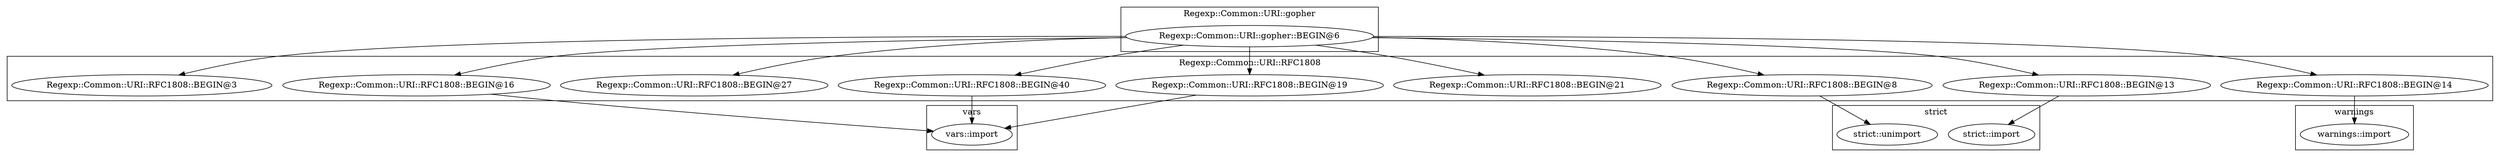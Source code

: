 digraph {
graph [overlap=false]
subgraph cluster_warnings {
	label="warnings";
	"warnings::import";
}
subgraph cluster_vars {
	label="vars";
	"vars::import";
}
subgraph cluster_strict {
	label="strict";
	"strict::import";
	"strict::unimport";
}
subgraph cluster_Regexp_Common_URI_gopher {
	label="Regexp::Common::URI::gopher";
	"Regexp::Common::URI::gopher::BEGIN@6";
}
subgraph cluster_Regexp_Common_URI_RFC1808 {
	label="Regexp::Common::URI::RFC1808";
	"Regexp::Common::URI::RFC1808::BEGIN@19";
	"Regexp::Common::URI::RFC1808::BEGIN@40";
	"Regexp::Common::URI::RFC1808::BEGIN@16";
	"Regexp::Common::URI::RFC1808::BEGIN@21";
	"Regexp::Common::URI::RFC1808::BEGIN@8";
	"Regexp::Common::URI::RFC1808::BEGIN@14";
	"Regexp::Common::URI::RFC1808::BEGIN@27";
	"Regexp::Common::URI::RFC1808::BEGIN@13";
	"Regexp::Common::URI::RFC1808::BEGIN@3";
}
"Regexp::Common::URI::gopher::BEGIN@6" -> "Regexp::Common::URI::RFC1808::BEGIN@8";
"Regexp::Common::URI::gopher::BEGIN@6" -> "Regexp::Common::URI::RFC1808::BEGIN@16";
"Regexp::Common::URI::gopher::BEGIN@6" -> "Regexp::Common::URI::RFC1808::BEGIN@14";
"Regexp::Common::URI::gopher::BEGIN@6" -> "Regexp::Common::URI::RFC1808::BEGIN@40";
"Regexp::Common::URI::gopher::BEGIN@6" -> "Regexp::Common::URI::RFC1808::BEGIN@3";
"Regexp::Common::URI::RFC1808::BEGIN@8" -> "strict::unimport";
"Regexp::Common::URI::gopher::BEGIN@6" -> "Regexp::Common::URI::RFC1808::BEGIN@27";
"Regexp::Common::URI::RFC1808::BEGIN@14" -> "warnings::import";
"Regexp::Common::URI::gopher::BEGIN@6" -> "Regexp::Common::URI::RFC1808::BEGIN@21";
"Regexp::Common::URI::RFC1808::BEGIN@40" -> "vars::import";
"Regexp::Common::URI::RFC1808::BEGIN@19" -> "vars::import";
"Regexp::Common::URI::RFC1808::BEGIN@16" -> "vars::import";
"Regexp::Common::URI::gopher::BEGIN@6" -> "Regexp::Common::URI::RFC1808::BEGIN@19";
"Regexp::Common::URI::RFC1808::BEGIN@13" -> "strict::import";
"Regexp::Common::URI::gopher::BEGIN@6" -> "Regexp::Common::URI::RFC1808::BEGIN@13";
}
